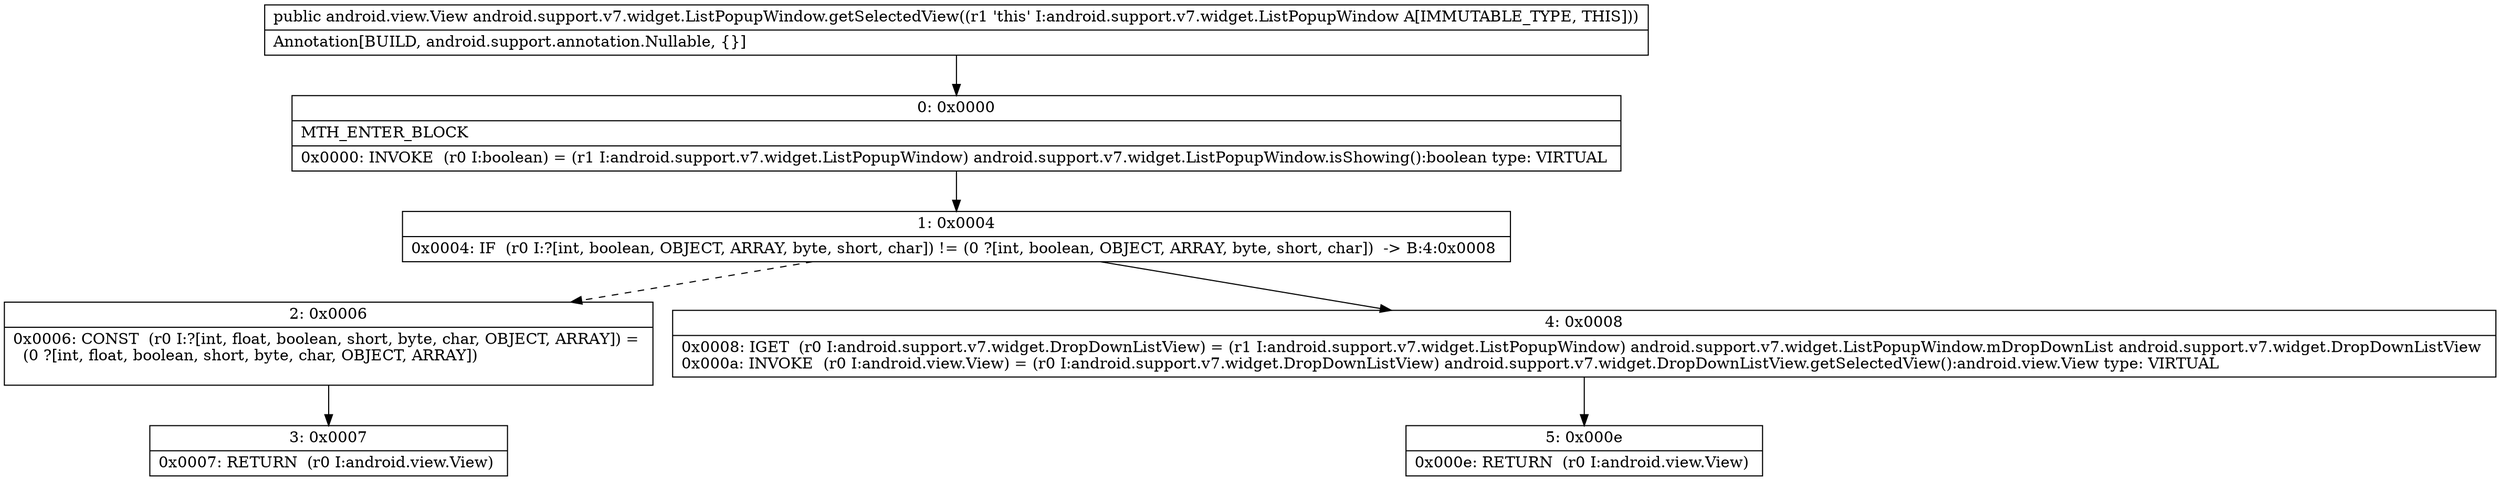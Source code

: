 digraph "CFG forandroid.support.v7.widget.ListPopupWindow.getSelectedView()Landroid\/view\/View;" {
Node_0 [shape=record,label="{0\:\ 0x0000|MTH_ENTER_BLOCK\l|0x0000: INVOKE  (r0 I:boolean) = (r1 I:android.support.v7.widget.ListPopupWindow) android.support.v7.widget.ListPopupWindow.isShowing():boolean type: VIRTUAL \l}"];
Node_1 [shape=record,label="{1\:\ 0x0004|0x0004: IF  (r0 I:?[int, boolean, OBJECT, ARRAY, byte, short, char]) != (0 ?[int, boolean, OBJECT, ARRAY, byte, short, char])  \-\> B:4:0x0008 \l}"];
Node_2 [shape=record,label="{2\:\ 0x0006|0x0006: CONST  (r0 I:?[int, float, boolean, short, byte, char, OBJECT, ARRAY]) = \l  (0 ?[int, float, boolean, short, byte, char, OBJECT, ARRAY])\l \l}"];
Node_3 [shape=record,label="{3\:\ 0x0007|0x0007: RETURN  (r0 I:android.view.View) \l}"];
Node_4 [shape=record,label="{4\:\ 0x0008|0x0008: IGET  (r0 I:android.support.v7.widget.DropDownListView) = (r1 I:android.support.v7.widget.ListPopupWindow) android.support.v7.widget.ListPopupWindow.mDropDownList android.support.v7.widget.DropDownListView \l0x000a: INVOKE  (r0 I:android.view.View) = (r0 I:android.support.v7.widget.DropDownListView) android.support.v7.widget.DropDownListView.getSelectedView():android.view.View type: VIRTUAL \l}"];
Node_5 [shape=record,label="{5\:\ 0x000e|0x000e: RETURN  (r0 I:android.view.View) \l}"];
MethodNode[shape=record,label="{public android.view.View android.support.v7.widget.ListPopupWindow.getSelectedView((r1 'this' I:android.support.v7.widget.ListPopupWindow A[IMMUTABLE_TYPE, THIS]))  | Annotation[BUILD, android.support.annotation.Nullable, \{\}]\l}"];
MethodNode -> Node_0;
Node_0 -> Node_1;
Node_1 -> Node_2[style=dashed];
Node_1 -> Node_4;
Node_2 -> Node_3;
Node_4 -> Node_5;
}


